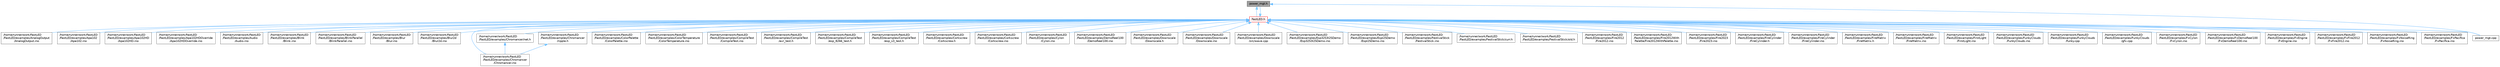 digraph "power_mgt.h"
{
 // INTERACTIVE_SVG=YES
 // LATEX_PDF_SIZE
  bgcolor="transparent";
  edge [fontname=Helvetica,fontsize=10,labelfontname=Helvetica,labelfontsize=10];
  node [fontname=Helvetica,fontsize=10,shape=box,height=0.2,width=0.4];
  Node1 [id="Node000001",label="power_mgt.h",height=0.2,width=0.4,color="gray40", fillcolor="grey60", style="filled", fontcolor="black",tooltip="Functions to limit the power used by FastLED."];
  Node1 -> Node2 [id="edge1_Node000001_Node000002",dir="back",color="steelblue1",style="solid",tooltip=" "];
  Node2 [id="Node000002",label="FastLED.h",height=0.2,width=0.4,color="red", fillcolor="#FFF0F0", style="filled",URL="$db/d97/_fast_l_e_d_8h.html",tooltip="central include file for FastLED, defines the CFastLED class/object"];
  Node2 -> Node3 [id="edge2_Node000002_Node000003",dir="back",color="steelblue1",style="solid",tooltip=" "];
  Node3 [id="Node000003",label="/home/runner/work/FastLED\l/FastLED/examples/AnalogOutput\l/AnalogOutput.ino",height=0.2,width=0.4,color="grey40", fillcolor="white", style="filled",URL="$d5/d17/_analog_output_8ino.html",tooltip="Demonstrates how to use FastLED color functions even without a \"pixel-addressible\" smart LED strip."];
  Node2 -> Node4 [id="edge3_Node000002_Node000004",dir="back",color="steelblue1",style="solid",tooltip=" "];
  Node4 [id="Node000004",label="/home/runner/work/FastLED\l/FastLED/examples/Apa102\l/Apa102.ino",height=0.2,width=0.4,color="grey40", fillcolor="white", style="filled",URL="$dd/d0f/_apa102_8ino.html",tooltip=" "];
  Node2 -> Node5 [id="edge4_Node000002_Node000005",dir="back",color="steelblue1",style="solid",tooltip=" "];
  Node5 [id="Node000005",label="/home/runner/work/FastLED\l/FastLED/examples/Apa102HD\l/Apa102HD.ino",height=0.2,width=0.4,color="grey40", fillcolor="white", style="filled",URL="$d1/d75/_apa102_h_d_8ino.html",tooltip="Example showing how to use the APA102HD gamma correction."];
  Node2 -> Node6 [id="edge5_Node000002_Node000006",dir="back",color="steelblue1",style="solid",tooltip=" "];
  Node6 [id="Node000006",label="/home/runner/work/FastLED\l/FastLED/examples/Apa102HDOverride\l/Apa102HDOverride.ino",height=0.2,width=0.4,color="grey40", fillcolor="white", style="filled",URL="$d3/d6e/_apa102_h_d_override_8ino.html",tooltip=" "];
  Node2 -> Node7 [id="edge6_Node000002_Node000007",dir="back",color="steelblue1",style="solid",tooltip=" "];
  Node7 [id="Node000007",label="/home/runner/work/FastLED\l/FastLED/examples/Audio\l/Audio.ino",height=0.2,width=0.4,color="grey40", fillcolor="white", style="filled",URL="$dc/d5d/_audio_8ino.html",tooltip=" "];
  Node2 -> Node8 [id="edge7_Node000002_Node000008",dir="back",color="steelblue1",style="solid",tooltip=" "];
  Node8 [id="Node000008",label="/home/runner/work/FastLED\l/FastLED/examples/Blink\l/Blink.ino",height=0.2,width=0.4,color="grey40", fillcolor="white", style="filled",URL="$d0/dc3/_blink_8ino.html",tooltip="Blink the first LED of an LED strip."];
  Node2 -> Node9 [id="edge8_Node000002_Node000009",dir="back",color="steelblue1",style="solid",tooltip=" "];
  Node9 [id="Node000009",label="/home/runner/work/FastLED\l/FastLED/examples/BlinkParallel\l/BlinkParallel.ino",height=0.2,width=0.4,color="grey40", fillcolor="white", style="filled",URL="$d5/d4d/_blink_parallel_8ino.html",tooltip="Shows parallel usage of WS2812 strips."];
  Node2 -> Node10 [id="edge9_Node000002_Node000010",dir="back",color="steelblue1",style="solid",tooltip=" "];
  Node10 [id="Node000010",label="/home/runner/work/FastLED\l/FastLED/examples/Blur\l/Blur.ino",height=0.2,width=0.4,color="grey40", fillcolor="white", style="filled",URL="$d4/d0c/_blur_8ino.html",tooltip=" "];
  Node2 -> Node11 [id="edge10_Node000002_Node000011",dir="back",color="steelblue1",style="solid",tooltip=" "];
  Node11 [id="Node000011",label="/home/runner/work/FastLED\l/FastLED/examples/Blur2d\l/Blur2d.ino",height=0.2,width=0.4,color="grey40", fillcolor="white", style="filled",URL="$df/d42/_blur2d_8ino.html",tooltip=" "];
  Node2 -> Node12 [id="edge11_Node000002_Node000012",dir="back",color="steelblue1",style="solid",tooltip=" "];
  Node12 [id="Node000012",label="/home/runner/work/FastLED\l/FastLED/examples/Chromancer\l/Chromancer.ino",height=0.2,width=0.4,color="grey40", fillcolor="white", style="filled",URL="$d1/ddb/_chromancer_8ino.html",tooltip=" "];
  Node2 -> Node13 [id="edge12_Node000002_Node000013",dir="back",color="steelblue1",style="solid",tooltip=" "];
  Node13 [id="Node000013",label="/home/runner/work/FastLED\l/FastLED/examples/Chromancer/net.h",height=0.2,width=0.4,color="grey40", fillcolor="white", style="filled",URL="$d7/d97/net_8h.html",tooltip=" "];
  Node13 -> Node12 [id="edge13_Node000013_Node000012",dir="back",color="steelblue1",style="solid",tooltip=" "];
  Node2 -> Node14 [id="edge14_Node000002_Node000014",dir="back",color="steelblue1",style="solid",tooltip=" "];
  Node14 [id="Node000014",label="/home/runner/work/FastLED\l/FastLED/examples/Chromancer\l/ripple.h",height=0.2,width=0.4,color="grey40", fillcolor="white", style="filled",URL="$de/de3/ripple_8h.html",tooltip=" "];
  Node14 -> Node12 [id="edge15_Node000014_Node000012",dir="back",color="steelblue1",style="solid",tooltip=" "];
  Node2 -> Node15 [id="edge16_Node000002_Node000015",dir="back",color="steelblue1",style="solid",tooltip=" "];
  Node15 [id="Node000015",label="/home/runner/work/FastLED\l/FastLED/examples/ColorPalette\l/ColorPalette.ino",height=0.2,width=0.4,color="grey40", fillcolor="white", style="filled",URL="$d1/dc5/_color_palette_8ino.html",tooltip="Demonstrates how to use ColorPalettes."];
  Node2 -> Node16 [id="edge17_Node000002_Node000016",dir="back",color="steelblue1",style="solid",tooltip=" "];
  Node16 [id="Node000016",label="/home/runner/work/FastLED\l/FastLED/examples/ColorTemperature\l/ColorTemperature.ino",height=0.2,width=0.4,color="grey40", fillcolor="white", style="filled",URL="$d7/d22/_color_temperature_8ino.html",tooltip="Demonstrates how to use ColorTemperature based color correction."];
  Node2 -> Node17 [id="edge18_Node000002_Node000017",dir="back",color="steelblue1",style="solid",tooltip=" "];
  Node17 [id="Node000017",label="/home/runner/work/FastLED\l/FastLED/examples/CompileTest\l/CompileTest.ino",height=0.2,width=0.4,color="grey40", fillcolor="white", style="filled",URL="$de/de0/_compile_test_8ino.html",tooltip=" "];
  Node2 -> Node18 [id="edge19_Node000002_Node000018",dir="back",color="steelblue1",style="solid",tooltip=" "];
  Node18 [id="Node000018",label="/home/runner/work/FastLED\l/FastLED/examples/CompileTest\l/avr_test.h",height=0.2,width=0.4,color="grey40", fillcolor="white", style="filled",URL="$df/d84/avr__test_8h.html",tooltip=" "];
  Node2 -> Node19 [id="edge20_Node000002_Node000019",dir="back",color="steelblue1",style="solid",tooltip=" "];
  Node19 [id="Node000019",label="/home/runner/work/FastLED\l/FastLED/examples/CompileTest\l/esp_8266_test.h",height=0.2,width=0.4,color="grey40", fillcolor="white", style="filled",URL="$dc/dc9/esp__8266__test_8h.html",tooltip=" "];
  Node2 -> Node20 [id="edge21_Node000002_Node000020",dir="back",color="steelblue1",style="solid",tooltip=" "];
  Node20 [id="Node000020",label="/home/runner/work/FastLED\l/FastLED/examples/CompileTest\l/esp_s3_test.h",height=0.2,width=0.4,color="grey40", fillcolor="white", style="filled",URL="$db/d1b/esp__s3__test_8h.html",tooltip=" "];
  Node2 -> Node21 [id="edge22_Node000002_Node000021",dir="back",color="steelblue1",style="solid",tooltip=" "];
  Node21 [id="Node000021",label="/home/runner/work/FastLED\l/FastLED/examples/Corkscrew\l/Corkscrew.h",height=0.2,width=0.4,color="grey40", fillcolor="white", style="filled",URL="$df/d40/examples_2_corkscrew_2corkscrew_8h.html",tooltip=" "];
  Node2 -> Node22 [id="edge23_Node000002_Node000022",dir="back",color="steelblue1",style="solid",tooltip=" "];
  Node22 [id="Node000022",label="/home/runner/work/FastLED\l/FastLED/examples/Corkscrew\l/Corkscrew.ino",height=0.2,width=0.4,color="grey40", fillcolor="white", style="filled",URL="$d7/de3/_corkscrew_8ino.html",tooltip=" "];
  Node2 -> Node23 [id="edge24_Node000002_Node000023",dir="back",color="steelblue1",style="solid",tooltip=" "];
  Node23 [id="Node000023",label="/home/runner/work/FastLED\l/FastLED/examples/Cylon\l/Cylon.ino",height=0.2,width=0.4,color="grey40", fillcolor="white", style="filled",URL="$d8/d97/_cylon_8ino.html",tooltip="An animation that moves a single LED back and forth as the entire strip changes."];
  Node2 -> Node24 [id="edge25_Node000002_Node000024",dir="back",color="steelblue1",style="solid",tooltip=" "];
  Node24 [id="Node000024",label="/home/runner/work/FastLED\l/FastLED/examples/DemoReel100\l/DemoReel100.ino",height=0.2,width=0.4,color="grey40", fillcolor="white", style="filled",URL="$d5/d25/_demo_reel100_8ino.html",tooltip="FastLED \"100 lines of code\" demo reel, showing off some effects."];
  Node2 -> Node25 [id="edge26_Node000002_Node000025",dir="back",color="steelblue1",style="solid",tooltip=" "];
  Node25 [id="Node000025",label="/home/runner/work/FastLED\l/FastLED/examples/Downscale\l/Downscale.h",height=0.2,width=0.4,color="grey40", fillcolor="white", style="filled",URL="$d6/d1a/examples_2_downscale_2downscale_8h.html",tooltip=" "];
  Node2 -> Node26 [id="edge27_Node000002_Node000026",dir="back",color="steelblue1",style="solid",tooltip=" "];
  Node26 [id="Node000026",label="/home/runner/work/FastLED\l/FastLED/examples/Downscale\l/Downscale.ino",height=0.2,width=0.4,color="grey40", fillcolor="white", style="filled",URL="$dc/dfb/_downscale_8ino.html",tooltip=" "];
  Node2 -> Node27 [id="edge28_Node000002_Node000027",dir="back",color="steelblue1",style="solid",tooltip=" "];
  Node27 [id="Node000027",label="/home/runner/work/FastLED\l/FastLED/examples/Downscale\l/src/wave.cpp",height=0.2,width=0.4,color="grey40", fillcolor="white", style="filled",URL="$de/d3f/examples_2_downscale_2src_2wave_8cpp.html",tooltip=" "];
  Node2 -> Node28 [id="edge29_Node000002_Node000028",dir="back",color="steelblue1",style="solid",tooltip=" "];
  Node28 [id="Node000028",label="/home/runner/work/FastLED\l/FastLED/examples/Esp32S3I2SDemo\l/Esp32S3I2SDemo.ino",height=0.2,width=0.4,color="grey40", fillcolor="white", style="filled",URL="$db/de9/_esp32_s3_i2_s_demo_8ino.html",tooltip=" "];
  Node2 -> Node29 [id="edge30_Node000002_Node000029",dir="back",color="steelblue1",style="solid",tooltip=" "];
  Node29 [id="Node000029",label="/home/runner/work/FastLED\l/FastLED/examples/EspI2SDemo\l/EspI2SDemo.ino",height=0.2,width=0.4,color="grey40", fillcolor="white", style="filled",URL="$d8/d6e/_esp_i2_s_demo_8ino.html",tooltip=" "];
  Node2 -> Node30 [id="edge31_Node000002_Node000030",dir="back",color="steelblue1",style="solid",tooltip=" "];
  Node30 [id="Node000030",label="/home/runner/work/FastLED\l/FastLED/examples/FestivalStick\l/FestivalStick.ino",height=0.2,width=0.4,color="grey40", fillcolor="white", style="filled",URL="$dd/d43/_festival_stick_8ino.html",tooltip=" "];
  Node2 -> Node31 [id="edge32_Node000002_Node000031",dir="back",color="steelblue1",style="solid",tooltip=" "];
  Node31 [id="Node000031",label="/home/runner/work/FastLED\l/FastLED/examples/FestivalStick/curr.h",height=0.2,width=0.4,color="grey40", fillcolor="white", style="filled",URL="$d4/d06/curr_8h.html",tooltip=" "];
  Node2 -> Node32 [id="edge33_Node000002_Node000032",dir="back",color="steelblue1",style="solid",tooltip=" "];
  Node32 [id="Node000032",label="/home/runner/work/FastLED\l/FastLED/examples/FestivalStick/old.h",height=0.2,width=0.4,color="grey40", fillcolor="white", style="filled",URL="$d7/da1/old_8h.html",tooltip=" "];
  Node2 -> Node33 [id="edge34_Node000002_Node000033",dir="back",color="steelblue1",style="solid",tooltip=" "];
  Node33 [id="Node000033",label="/home/runner/work/FastLED\l/FastLED/examples/Fire2012\l/Fire2012.ino",height=0.2,width=0.4,color="grey40", fillcolor="white", style="filled",URL="$d4/d26/_fire2012_8ino.html",tooltip="Simple one-dimensional fire animation."];
  Node2 -> Node34 [id="edge35_Node000002_Node000034",dir="back",color="steelblue1",style="solid",tooltip=" "];
  Node34 [id="Node000034",label="/home/runner/work/FastLED\l/FastLED/examples/Fire2012With\lPalette/Fire2012WithPalette.ino",height=0.2,width=0.4,color="grey40", fillcolor="white", style="filled",URL="$db/d92/_fire2012_with_palette_8ino.html",tooltip="Simple one-dimensional fire animation with a programmable color palette."];
  Node2 -> Node35 [id="edge36_Node000002_Node000035",dir="back",color="steelblue1",style="solid",tooltip=" "];
  Node35 [id="Node000035",label="/home/runner/work/FastLED\l/FastLED/examples/Fire2023\l/Fire2023.ino",height=0.2,width=0.4,color="grey40", fillcolor="white", style="filled",URL="$d8/d2c/_fire2023_8ino.html",tooltip=" "];
  Node2 -> Node36 [id="edge37_Node000002_Node000036",dir="back",color="steelblue1",style="solid",tooltip=" "];
  Node36 [id="Node000036",label="/home/runner/work/FastLED\l/FastLED/examples/FireCylinder\l/FireCylinder.h",height=0.2,width=0.4,color="grey40", fillcolor="white", style="filled",URL="$d8/dd0/_fire_cylinder_8h.html",tooltip=" "];
  Node2 -> Node37 [id="edge38_Node000002_Node000037",dir="back",color="steelblue1",style="solid",tooltip=" "];
  Node37 [id="Node000037",label="/home/runner/work/FastLED\l/FastLED/examples/FireCylinder\l/FireCylinder.ino",height=0.2,width=0.4,color="grey40", fillcolor="white", style="filled",URL="$df/d5c/_fire_cylinder_8ino.html",tooltip=" "];
  Node2 -> Node38 [id="edge39_Node000002_Node000038",dir="back",color="steelblue1",style="solid",tooltip=" "];
  Node38 [id="Node000038",label="/home/runner/work/FastLED\l/FastLED/examples/FireMatrix\l/FireMatrix.h",height=0.2,width=0.4,color="grey40", fillcolor="white", style="filled",URL="$d5/d88/_fire_matrix_8h.html",tooltip=" "];
  Node2 -> Node39 [id="edge40_Node000002_Node000039",dir="back",color="steelblue1",style="solid",tooltip=" "];
  Node39 [id="Node000039",label="/home/runner/work/FastLED\l/FastLED/examples/FireMatrix\l/FireMatrix.ino",height=0.2,width=0.4,color="grey40", fillcolor="white", style="filled",URL="$dc/dfc/_fire_matrix_8ino.html",tooltip=" "];
  Node2 -> Node40 [id="edge41_Node000002_Node000040",dir="back",color="steelblue1",style="solid",tooltip=" "];
  Node40 [id="Node000040",label="/home/runner/work/FastLED\l/FastLED/examples/FirstLight\l/FirstLight.ino",height=0.2,width=0.4,color="grey40", fillcolor="white", style="filled",URL="$de/d2b/_first_light_8ino.html",tooltip="Animate a white dot moving along a strip of LEDs."];
  Node2 -> Node41 [id="edge42_Node000002_Node000041",dir="back",color="steelblue1",style="solid",tooltip=" "];
  Node41 [id="Node000041",label="/home/runner/work/FastLED\l/FastLED/examples/FunkyClouds\l/FunkyClouds.ino",height=0.2,width=0.4,color="grey40", fillcolor="white", style="filled",URL="$d6/df4/_funky_clouds_8ino.html",tooltip=" "];
  Node2 -> Node42 [id="edge43_Node000002_Node000042",dir="back",color="steelblue1",style="solid",tooltip=" "];
  Node42 [id="Node000042",label="/home/runner/work/FastLED\l/FastLED/examples/FunkyClouds\l/funky.cpp",height=0.2,width=0.4,color="grey40", fillcolor="white", style="filled",URL="$d6/d43/funky_8cpp.html",tooltip=" "];
  Node2 -> Node43 [id="edge44_Node000002_Node000043",dir="back",color="steelblue1",style="solid",tooltip=" "];
  Node43 [id="Node000043",label="/home/runner/work/FastLED\l/FastLED/examples/FunkyClouds\l/gfx.cpp",height=0.2,width=0.4,color="grey40", fillcolor="white", style="filled",URL="$de/da1/gfx_8cpp.html",tooltip=" "];
  Node2 -> Node44 [id="edge45_Node000002_Node000044",dir="back",color="steelblue1",style="solid",tooltip=" "];
  Node44 [id="Node000044",label="/home/runner/work/FastLED\l/FastLED/examples/FxCylon\l/FxCylon.ino",height=0.2,width=0.4,color="grey40", fillcolor="white", style="filled",URL="$db/d86/_fx_cylon_8ino.html",tooltip=" "];
  Node2 -> Node45 [id="edge46_Node000002_Node000045",dir="back",color="steelblue1",style="solid",tooltip=" "];
  Node45 [id="Node000045",label="/home/runner/work/FastLED\l/FastLED/examples/FxDemoReel100\l/FxDemoReel100.ino",height=0.2,width=0.4,color="grey40", fillcolor="white", style="filled",URL="$d1/d8f/_fx_demo_reel100_8ino.html",tooltip=" "];
  Node2 -> Node46 [id="edge47_Node000002_Node000046",dir="back",color="steelblue1",style="solid",tooltip=" "];
  Node46 [id="Node000046",label="/home/runner/work/FastLED\l/FastLED/examples/FxEngine\l/FxEngine.ino",height=0.2,width=0.4,color="grey40", fillcolor="white", style="filled",URL="$d6/d35/_fx_engine_8ino.html",tooltip="Demonstrates how to use the FxEngine to switch between different effects on a 2D LED matrix."];
  Node2 -> Node47 [id="edge48_Node000002_Node000047",dir="back",color="steelblue1",style="solid",tooltip=" "];
  Node47 [id="Node000047",label="/home/runner/work/FastLED\l/FastLED/examples/FxFire2012\l/FxFire2012.ino",height=0.2,width=0.4,color="grey40", fillcolor="white", style="filled",URL="$df/d57/_fx_fire2012_8ino.html",tooltip=" "];
  Node2 -> Node48 [id="edge49_Node000002_Node000048",dir="back",color="steelblue1",style="solid",tooltip=" "];
  Node48 [id="Node000048",label="/home/runner/work/FastLED\l/FastLED/examples/FxNoiseRing\l/FxNoiseRing.ino",height=0.2,width=0.4,color="grey40", fillcolor="white", style="filled",URL="$d3/dac/_fx_noise_ring_8ino.html",tooltip=" "];
  Node2 -> Node49 [id="edge50_Node000002_Node000049",dir="back",color="steelblue1",style="solid",tooltip=" "];
  Node49 [id="Node000049",label="/home/runner/work/FastLED\l/FastLED/examples/FxPacifica\l/FxPacifica.ino",height=0.2,width=0.4,color="grey40", fillcolor="white", style="filled",URL="$dc/ded/_fx_pacifica_8ino.html",tooltip=" "];
  Node2 -> Node145 [id="edge51_Node000002_Node000145",dir="back",color="steelblue1",style="solid",tooltip=" "];
  Node145 [id="Node000145",label="power_mgt.cpp",height=0.2,width=0.4,color="grey40", fillcolor="white", style="filled",URL="$dc/d56/power__mgt_8cpp.html",tooltip="Functions to limit the power used by FastLED."];
  Node2 -> Node1 [id="edge52_Node000002_Node000001",dir="back",color="steelblue1",style="solid",tooltip=" "];
  Node1 -> Node145 [id="edge53_Node000001_Node000145",dir="back",color="steelblue1",style="solid",tooltip=" "];
}
